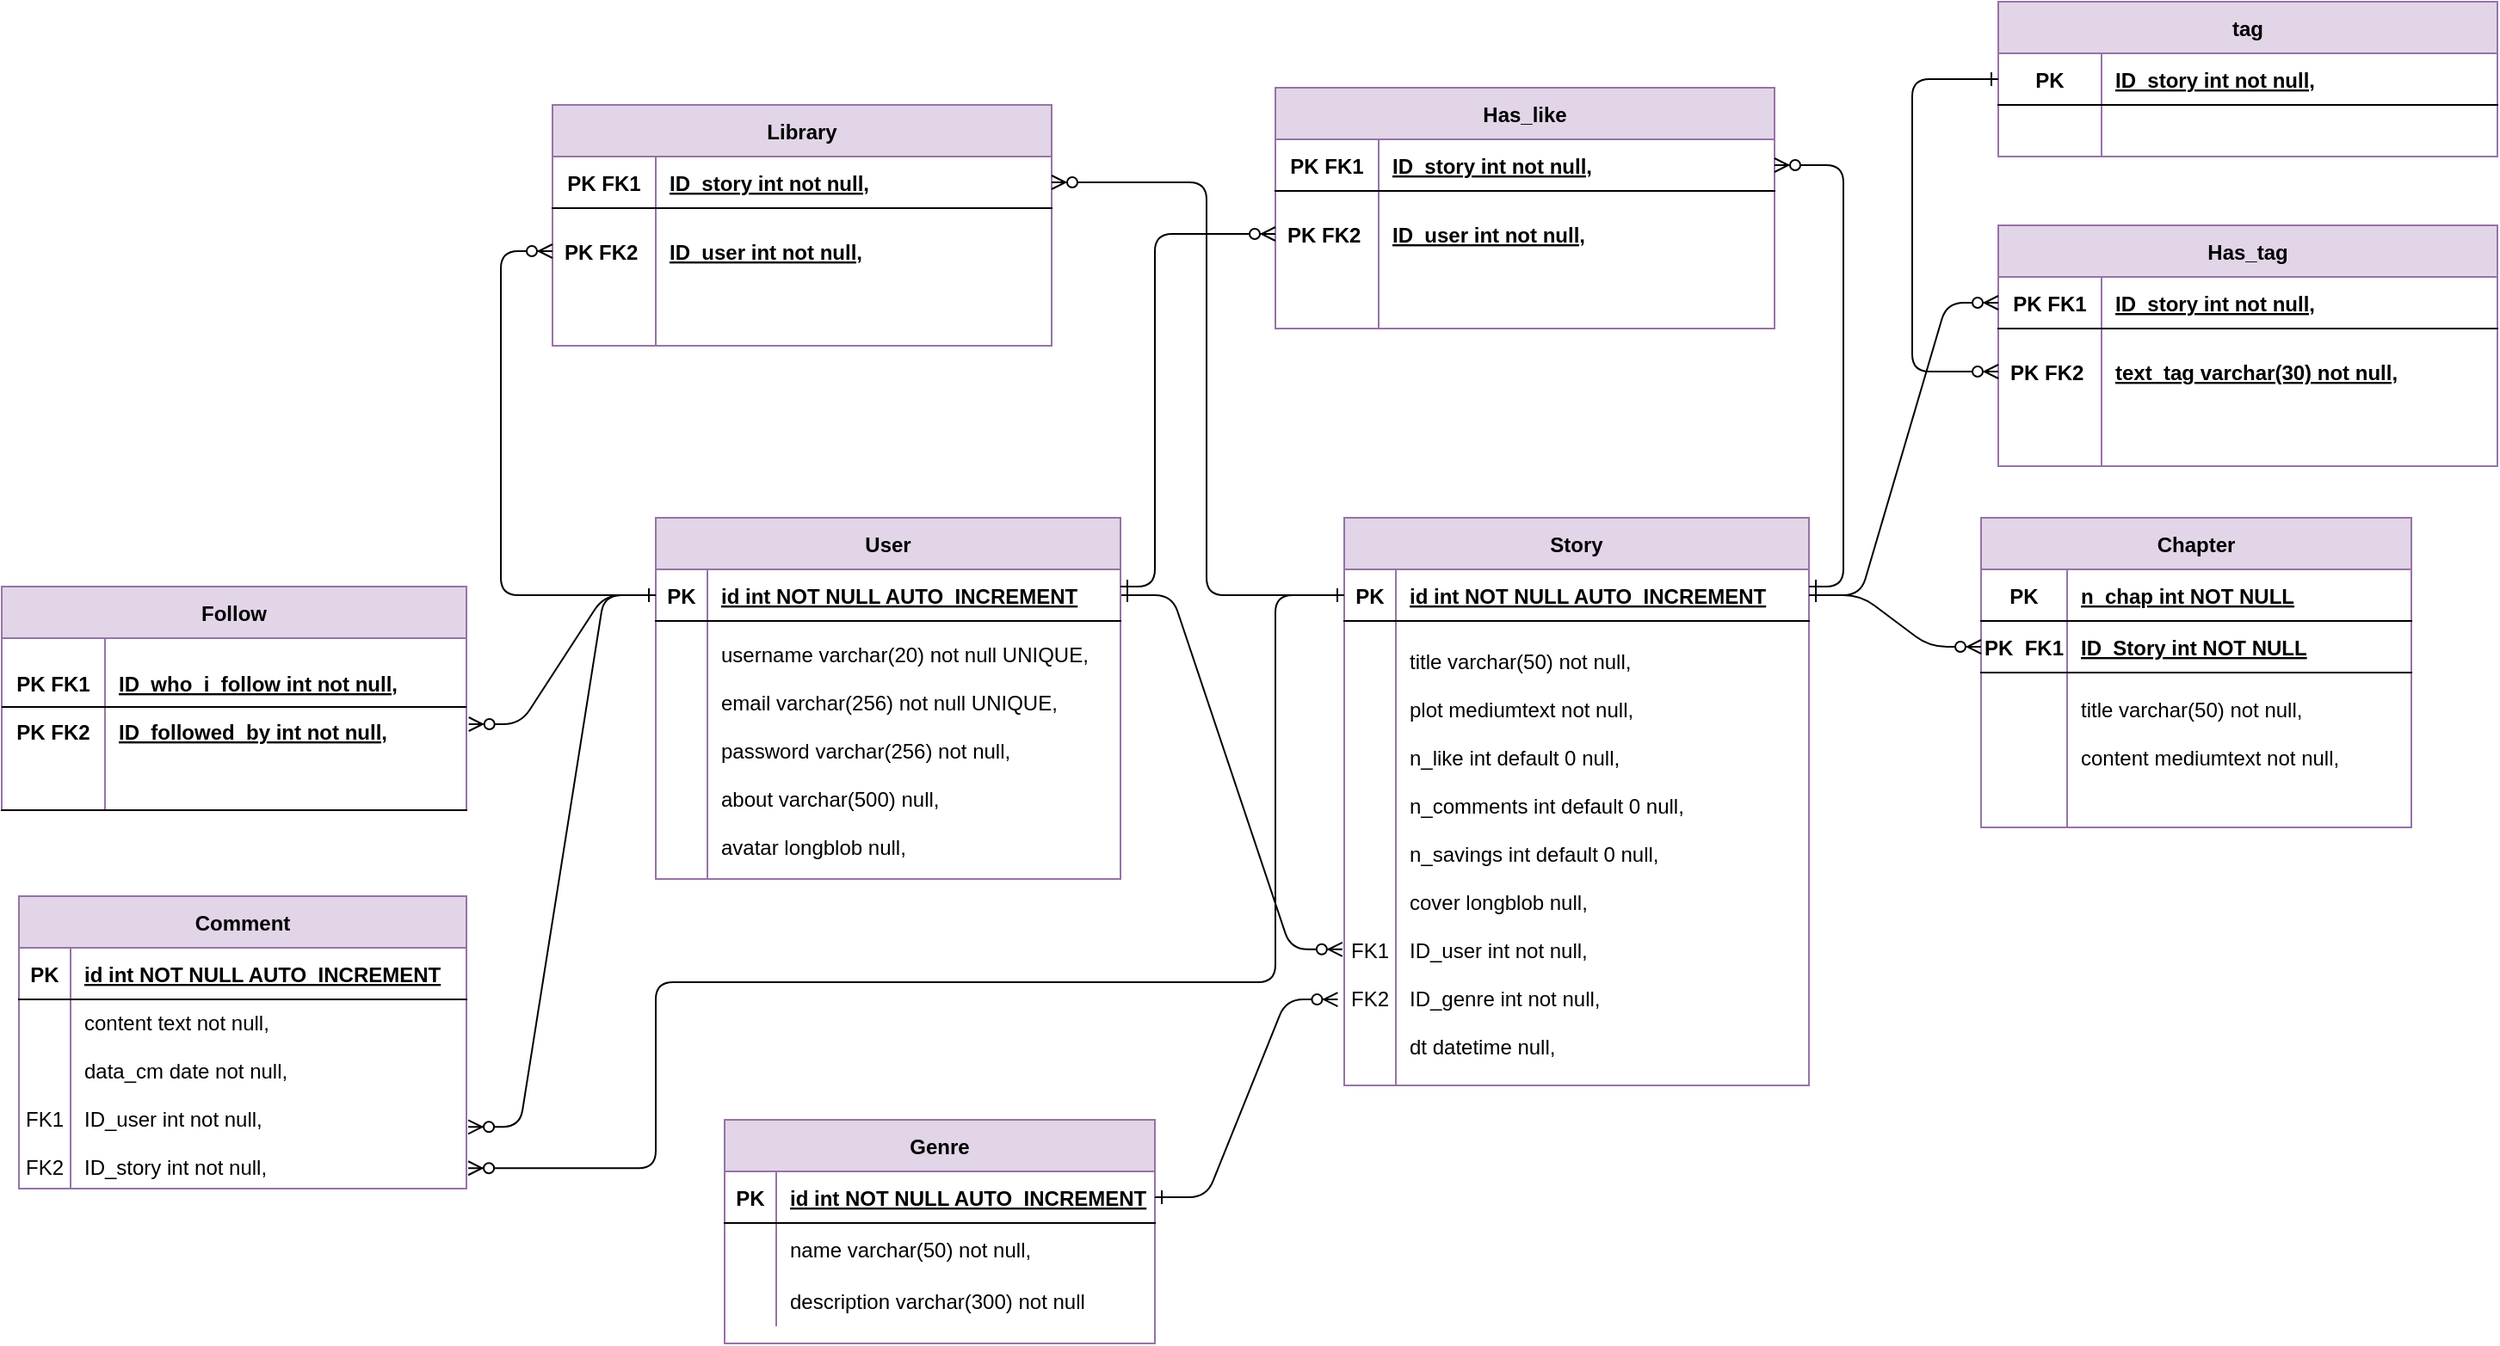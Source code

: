 <mxfile version="20.8.10" type="device"><diagram id="R2lEEEUBdFMjLlhIrx00" name="Page-1"><mxGraphModel dx="2734" dy="2202" grid="1" gridSize="10" guides="1" tooltips="1" connect="1" arrows="1" fold="1" page="1" pageScale="1" pageWidth="850" pageHeight="1100" math="0" shadow="0" extFonts="Permanent Marker^https://fonts.googleapis.com/css?family=Permanent+Marker"><root><mxCell id="0"/><mxCell id="1" parent="0"/><mxCell id="C-vyLk0tnHw3VtMMgP7b-1" value="" style="edgeStyle=entityRelationEdgeStyle;endArrow=ERzeroToMany;startArrow=ERone;endFill=1;startFill=0;entryX=-0.004;entryY=0.707;entryDx=0;entryDy=0;entryPerimeter=0;" parent="1" source="C-vyLk0tnHw3VtMMgP7b-24" target="C-vyLk0tnHw3VtMMgP7b-9" edge="1"><mxGeometry width="100" height="100" relative="1" as="geometry"><mxPoint x="340" y="720" as="sourcePoint"/><mxPoint x="480" y="225" as="targetPoint"/></mxGeometry></mxCell><mxCell id="C-vyLk0tnHw3VtMMgP7b-2" value="Story" style="shape=table;startSize=30;container=1;collapsible=1;childLayout=tableLayout;fixedRows=1;rowLines=0;fontStyle=1;align=center;resizeLast=1;fillColor=#e1d5e7;strokeColor=#9673a6;" parent="1" vertex="1"><mxGeometry x="520" y="150" width="270" height="330" as="geometry"/></mxCell><mxCell id="C-vyLk0tnHw3VtMMgP7b-3" value="" style="shape=partialRectangle;collapsible=0;dropTarget=0;pointerEvents=0;fillColor=none;points=[[0,0.5],[1,0.5]];portConstraint=eastwest;top=0;left=0;right=0;bottom=1;" parent="C-vyLk0tnHw3VtMMgP7b-2" vertex="1"><mxGeometry y="30" width="270" height="30" as="geometry"/></mxCell><mxCell id="C-vyLk0tnHw3VtMMgP7b-4" value="PK" style="shape=partialRectangle;overflow=hidden;connectable=0;fillColor=none;top=0;left=0;bottom=0;right=0;fontStyle=1;" parent="C-vyLk0tnHw3VtMMgP7b-3" vertex="1"><mxGeometry width="30" height="30" as="geometry"><mxRectangle width="30" height="30" as="alternateBounds"/></mxGeometry></mxCell><mxCell id="C-vyLk0tnHw3VtMMgP7b-5" value="id int NOT NULL AUTO_INCREMENT" style="shape=partialRectangle;overflow=hidden;connectable=0;fillColor=none;top=0;left=0;bottom=0;right=0;align=left;spacingLeft=6;fontStyle=5;" parent="C-vyLk0tnHw3VtMMgP7b-3" vertex="1"><mxGeometry x="30" width="240" height="30" as="geometry"><mxRectangle width="240" height="30" as="alternateBounds"/></mxGeometry></mxCell><mxCell id="C-vyLk0tnHw3VtMMgP7b-9" value="" style="shape=partialRectangle;collapsible=0;dropTarget=0;pointerEvents=0;fillColor=none;points=[[0,0.5],[1,0.5]];portConstraint=eastwest;top=0;left=0;right=0;bottom=0;" parent="C-vyLk0tnHw3VtMMgP7b-2" vertex="1"><mxGeometry y="60" width="270" height="270" as="geometry"/></mxCell><mxCell id="C-vyLk0tnHw3VtMMgP7b-10" value="&#10;&#10;&#10;&#10;&#10;&#10;&#10;&#10;&#10;&#10;FK1&#10;&#10;FK2" style="shape=partialRectangle;overflow=hidden;connectable=0;fillColor=none;top=0;left=0;bottom=0;right=0;" parent="C-vyLk0tnHw3VtMMgP7b-9" vertex="1"><mxGeometry width="30" height="270" as="geometry"><mxRectangle width="30" height="270" as="alternateBounds"/></mxGeometry></mxCell><mxCell id="C-vyLk0tnHw3VtMMgP7b-11" value="title      varchar(50)   not null,&#10;&#10;plot       mediumtext    not null,&#10;&#10;n_like     int default 0 null,&#10;&#10;n_comments int default 0 null,&#10;&#10;n_savings  int default 0 null,&#10;&#10;cover      longblob      null,&#10;&#10;ID_user    int           not null,&#10;&#10;ID_genre   int           not null,&#10;&#10;dt         datetime      null," style="shape=partialRectangle;overflow=hidden;connectable=0;fillColor=none;top=0;left=0;bottom=0;right=0;align=left;spacingLeft=6;" parent="C-vyLk0tnHw3VtMMgP7b-9" vertex="1"><mxGeometry x="30" width="240" height="270" as="geometry"><mxRectangle width="240" height="270" as="alternateBounds"/></mxGeometry></mxCell><mxCell id="C-vyLk0tnHw3VtMMgP7b-13" value="Comment" style="shape=table;startSize=30;container=1;collapsible=1;childLayout=tableLayout;fixedRows=1;rowLines=0;fontStyle=1;align=center;resizeLast=1;fillColor=#e1d5e7;strokeColor=#9673a6;" parent="1" vertex="1"><mxGeometry x="-250" y="370" width="260" height="170" as="geometry"/></mxCell><mxCell id="C-vyLk0tnHw3VtMMgP7b-14" value="" style="shape=partialRectangle;collapsible=0;dropTarget=0;pointerEvents=0;fillColor=none;points=[[0,0.5],[1,0.5]];portConstraint=eastwest;top=0;left=0;right=0;bottom=1;" parent="C-vyLk0tnHw3VtMMgP7b-13" vertex="1"><mxGeometry y="30" width="260" height="30" as="geometry"/></mxCell><mxCell id="C-vyLk0tnHw3VtMMgP7b-15" value="PK" style="shape=partialRectangle;overflow=hidden;connectable=0;fillColor=none;top=0;left=0;bottom=0;right=0;fontStyle=1;" parent="C-vyLk0tnHw3VtMMgP7b-14" vertex="1"><mxGeometry width="30" height="30" as="geometry"><mxRectangle width="30" height="30" as="alternateBounds"/></mxGeometry></mxCell><mxCell id="C-vyLk0tnHw3VtMMgP7b-16" value="id int NOT NULL AUTO_INCREMENT" style="shape=partialRectangle;overflow=hidden;connectable=0;fillColor=none;top=0;left=0;bottom=0;right=0;align=left;spacingLeft=6;fontStyle=5;" parent="C-vyLk0tnHw3VtMMgP7b-14" vertex="1"><mxGeometry x="30" width="230" height="30" as="geometry"><mxRectangle width="230" height="30" as="alternateBounds"/></mxGeometry></mxCell><mxCell id="C-vyLk0tnHw3VtMMgP7b-17" value="" style="shape=partialRectangle;collapsible=0;dropTarget=0;pointerEvents=0;fillColor=none;points=[[0,0.5],[1,0.5]];portConstraint=eastwest;top=0;left=0;right=0;bottom=0;" parent="C-vyLk0tnHw3VtMMgP7b-13" vertex="1"><mxGeometry y="60" width="260" height="110" as="geometry"/></mxCell><mxCell id="C-vyLk0tnHw3VtMMgP7b-18" value="&#10;&#10;&#10;&#10;FK1&#10;&#10;FK2" style="shape=partialRectangle;overflow=hidden;connectable=0;fillColor=none;top=0;left=0;bottom=0;right=0;" parent="C-vyLk0tnHw3VtMMgP7b-17" vertex="1"><mxGeometry width="30" height="110" as="geometry"><mxRectangle width="30" height="110" as="alternateBounds"/></mxGeometry></mxCell><mxCell id="C-vyLk0tnHw3VtMMgP7b-19" value="content  text not null,&#10;&#10;data_cm  date not null,&#10;&#10;ID_user  int  not null,&#10;&#10;ID_story int  not null," style="shape=partialRectangle;overflow=hidden;connectable=0;fillColor=none;top=0;left=0;bottom=0;right=0;align=left;spacingLeft=6;" parent="C-vyLk0tnHw3VtMMgP7b-17" vertex="1"><mxGeometry x="30" width="230" height="110" as="geometry"><mxRectangle width="230" height="110" as="alternateBounds"/></mxGeometry></mxCell><mxCell id="C-vyLk0tnHw3VtMMgP7b-23" value="User" style="shape=table;startSize=30;container=1;collapsible=1;childLayout=tableLayout;fixedRows=1;rowLines=0;fontStyle=1;align=center;resizeLast=1;fillColor=#e1d5e7;strokeColor=#9673a6;" parent="1" vertex="1"><mxGeometry x="120" y="150" width="270" height="210" as="geometry"/></mxCell><mxCell id="C-vyLk0tnHw3VtMMgP7b-24" value="" style="shape=partialRectangle;collapsible=0;dropTarget=0;pointerEvents=0;fillColor=none;points=[[0,0.5],[1,0.5]];portConstraint=eastwest;top=0;left=0;right=0;bottom=1;" parent="C-vyLk0tnHw3VtMMgP7b-23" vertex="1"><mxGeometry y="30" width="270" height="30" as="geometry"/></mxCell><mxCell id="C-vyLk0tnHw3VtMMgP7b-25" value="PK" style="shape=partialRectangle;overflow=hidden;connectable=0;fillColor=none;top=0;left=0;bottom=0;right=0;fontStyle=1;" parent="C-vyLk0tnHw3VtMMgP7b-24" vertex="1"><mxGeometry width="30" height="30" as="geometry"><mxRectangle width="30" height="30" as="alternateBounds"/></mxGeometry></mxCell><mxCell id="C-vyLk0tnHw3VtMMgP7b-26" value="id int NOT NULL AUTO_INCREMENT" style="shape=partialRectangle;overflow=hidden;connectable=0;fillColor=none;top=0;left=0;bottom=0;right=0;align=left;spacingLeft=6;fontStyle=5;" parent="C-vyLk0tnHw3VtMMgP7b-24" vertex="1"><mxGeometry x="30" width="240" height="30" as="geometry"><mxRectangle width="240" height="30" as="alternateBounds"/></mxGeometry></mxCell><mxCell id="C-vyLk0tnHw3VtMMgP7b-27" value="" style="shape=partialRectangle;collapsible=0;dropTarget=0;pointerEvents=0;fillColor=none;points=[[0,0.5],[1,0.5]];portConstraint=eastwest;top=0;left=0;right=0;bottom=0;" parent="C-vyLk0tnHw3VtMMgP7b-23" vertex="1"><mxGeometry y="60" width="270" height="150" as="geometry"/></mxCell><mxCell id="C-vyLk0tnHw3VtMMgP7b-28" value="" style="shape=partialRectangle;overflow=hidden;connectable=0;fillColor=none;top=0;left=0;bottom=0;right=0;" parent="C-vyLk0tnHw3VtMMgP7b-27" vertex="1"><mxGeometry width="30" height="150" as="geometry"><mxRectangle width="30" height="150" as="alternateBounds"/></mxGeometry></mxCell><mxCell id="C-vyLk0tnHw3VtMMgP7b-29" value="username varchar(20)  not null UNIQUE,&#10;&#10;email    varchar(256) not null UNIQUE,&#10;&#10;password varchar(256) not null,&#10;&#10;about    varchar(500) null,&#10;&#10;avatar   longblob     null," style="shape=partialRectangle;overflow=hidden;connectable=0;fillColor=none;top=0;left=0;bottom=0;right=0;align=left;spacingLeft=6;" parent="C-vyLk0tnHw3VtMMgP7b-27" vertex="1"><mxGeometry x="30" width="240" height="150" as="geometry"><mxRectangle width="240" height="150" as="alternateBounds"/></mxGeometry></mxCell><mxCell id="4PR2JbkLCqVuDebLMWzn-1" value="Genre" style="shape=table;startSize=30;container=1;collapsible=1;childLayout=tableLayout;fixedRows=1;rowLines=0;fontStyle=1;align=center;resizeLast=1;fillColor=#e1d5e7;strokeColor=#9673a6;" parent="1" vertex="1"><mxGeometry x="160" y="500" width="250" height="130" as="geometry"/></mxCell><mxCell id="4PR2JbkLCqVuDebLMWzn-2" value="" style="shape=partialRectangle;collapsible=0;dropTarget=0;pointerEvents=0;fillColor=none;points=[[0,0.5],[1,0.5]];portConstraint=eastwest;top=0;left=0;right=0;bottom=1;" parent="4PR2JbkLCqVuDebLMWzn-1" vertex="1"><mxGeometry y="30" width="250" height="30" as="geometry"/></mxCell><mxCell id="4PR2JbkLCqVuDebLMWzn-3" value="PK" style="shape=partialRectangle;overflow=hidden;connectable=0;fillColor=none;top=0;left=0;bottom=0;right=0;fontStyle=1;" parent="4PR2JbkLCqVuDebLMWzn-2" vertex="1"><mxGeometry width="30" height="30" as="geometry"><mxRectangle width="30" height="30" as="alternateBounds"/></mxGeometry></mxCell><mxCell id="4PR2JbkLCqVuDebLMWzn-4" value="id int NOT NULL AUTO_INCREMENT" style="shape=partialRectangle;overflow=hidden;connectable=0;fillColor=none;top=0;left=0;bottom=0;right=0;align=left;spacingLeft=6;fontStyle=5;" parent="4PR2JbkLCqVuDebLMWzn-2" vertex="1"><mxGeometry x="30" width="220" height="30" as="geometry"><mxRectangle width="220" height="30" as="alternateBounds"/></mxGeometry></mxCell><mxCell id="4PR2JbkLCqVuDebLMWzn-5" value="" style="shape=partialRectangle;collapsible=0;dropTarget=0;pointerEvents=0;fillColor=none;points=[[0,0.5],[1,0.5]];portConstraint=eastwest;top=0;left=0;right=0;bottom=0;" parent="4PR2JbkLCqVuDebLMWzn-1" vertex="1"><mxGeometry y="60" width="250" height="30" as="geometry"/></mxCell><mxCell id="4PR2JbkLCqVuDebLMWzn-6" value="" style="shape=partialRectangle;overflow=hidden;connectable=0;fillColor=none;top=0;left=0;bottom=0;right=0;" parent="4PR2JbkLCqVuDebLMWzn-5" vertex="1"><mxGeometry width="30" height="30" as="geometry"><mxRectangle width="30" height="30" as="alternateBounds"/></mxGeometry></mxCell><mxCell id="4PR2JbkLCqVuDebLMWzn-7" value="name        varchar(50)  not null," style="shape=partialRectangle;overflow=hidden;connectable=0;fillColor=none;top=0;left=0;bottom=0;right=0;align=left;spacingLeft=6;" parent="4PR2JbkLCqVuDebLMWzn-5" vertex="1"><mxGeometry x="30" width="220" height="30" as="geometry"><mxRectangle width="220" height="30" as="alternateBounds"/></mxGeometry></mxCell><mxCell id="4PR2JbkLCqVuDebLMWzn-8" value="" style="shape=partialRectangle;collapsible=0;dropTarget=0;pointerEvents=0;fillColor=none;points=[[0,0.5],[1,0.5]];portConstraint=eastwest;top=0;left=0;right=0;bottom=0;" parent="4PR2JbkLCqVuDebLMWzn-1" vertex="1"><mxGeometry y="90" width="250" height="30" as="geometry"/></mxCell><mxCell id="4PR2JbkLCqVuDebLMWzn-9" value="" style="shape=partialRectangle;overflow=hidden;connectable=0;fillColor=none;top=0;left=0;bottom=0;right=0;" parent="4PR2JbkLCqVuDebLMWzn-8" vertex="1"><mxGeometry width="30" height="30" as="geometry"><mxRectangle width="30" height="30" as="alternateBounds"/></mxGeometry></mxCell><mxCell id="4PR2JbkLCqVuDebLMWzn-10" value="description varchar(300) not null" style="shape=partialRectangle;overflow=hidden;connectable=0;fillColor=none;top=0;left=0;bottom=0;right=0;align=left;spacingLeft=6;" parent="4PR2JbkLCqVuDebLMWzn-8" vertex="1"><mxGeometry x="30" width="220" height="30" as="geometry"><mxRectangle width="220" height="30" as="alternateBounds"/></mxGeometry></mxCell><mxCell id="4PR2JbkLCqVuDebLMWzn-11" value="Chapter" style="shape=table;startSize=30;container=1;collapsible=1;childLayout=tableLayout;fixedRows=1;rowLines=0;fontStyle=1;align=center;resizeLast=1;fillColor=#e1d5e7;strokeColor=#9673a6;" parent="1" vertex="1"><mxGeometry x="890" y="150" width="250" height="180" as="geometry"/></mxCell><mxCell id="4PR2JbkLCqVuDebLMWzn-73" value="" style="shape=partialRectangle;collapsible=0;dropTarget=0;pointerEvents=0;fillColor=none;points=[[0,0.5],[1,0.5]];portConstraint=eastwest;top=0;left=0;right=0;bottom=1;" parent="4PR2JbkLCqVuDebLMWzn-11" vertex="1"><mxGeometry y="30" width="250" height="30" as="geometry"/></mxCell><mxCell id="4PR2JbkLCqVuDebLMWzn-74" value="PK" style="shape=partialRectangle;overflow=hidden;connectable=0;fillColor=none;top=0;left=0;bottom=0;right=0;fontStyle=1;" parent="4PR2JbkLCqVuDebLMWzn-73" vertex="1"><mxGeometry width="50" height="30" as="geometry"><mxRectangle width="50" height="30" as="alternateBounds"/></mxGeometry></mxCell><mxCell id="4PR2JbkLCqVuDebLMWzn-75" value="n_chap int NOT NULL " style="shape=partialRectangle;overflow=hidden;connectable=0;fillColor=none;top=0;left=0;bottom=0;right=0;align=left;spacingLeft=6;fontStyle=5;" parent="4PR2JbkLCqVuDebLMWzn-73" vertex="1"><mxGeometry x="50" width="200" height="30" as="geometry"><mxRectangle width="200" height="30" as="alternateBounds"/></mxGeometry></mxCell><mxCell id="4PR2JbkLCqVuDebLMWzn-12" value="" style="shape=partialRectangle;collapsible=0;dropTarget=0;pointerEvents=0;fillColor=none;points=[[0,0.5],[1,0.5]];portConstraint=eastwest;top=0;left=0;right=0;bottom=1;" parent="4PR2JbkLCqVuDebLMWzn-11" vertex="1"><mxGeometry y="60" width="250" height="30" as="geometry"/></mxCell><mxCell id="4PR2JbkLCqVuDebLMWzn-13" value="PK  FK1" style="shape=partialRectangle;overflow=hidden;connectable=0;fillColor=none;top=0;left=0;bottom=0;right=0;fontStyle=1;" parent="4PR2JbkLCqVuDebLMWzn-12" vertex="1"><mxGeometry width="50" height="30" as="geometry"><mxRectangle width="50" height="30" as="alternateBounds"/></mxGeometry></mxCell><mxCell id="4PR2JbkLCqVuDebLMWzn-14" value="ID_Story int NOT NULL " style="shape=partialRectangle;overflow=hidden;connectable=0;fillColor=none;top=0;left=0;bottom=0;right=0;align=left;spacingLeft=6;fontStyle=5;" parent="4PR2JbkLCqVuDebLMWzn-12" vertex="1"><mxGeometry x="50" width="200" height="30" as="geometry"><mxRectangle width="200" height="30" as="alternateBounds"/></mxGeometry></mxCell><mxCell id="4PR2JbkLCqVuDebLMWzn-15" value="" style="shape=partialRectangle;collapsible=0;dropTarget=0;pointerEvents=0;fillColor=none;points=[[0,0.5],[1,0.5]];portConstraint=eastwest;top=0;left=0;right=0;bottom=0;" parent="4PR2JbkLCqVuDebLMWzn-11" vertex="1"><mxGeometry y="90" width="250" height="70" as="geometry"/></mxCell><mxCell id="4PR2JbkLCqVuDebLMWzn-16" value="" style="shape=partialRectangle;overflow=hidden;connectable=0;fillColor=none;top=0;left=0;bottom=0;right=0;" parent="4PR2JbkLCqVuDebLMWzn-15" vertex="1"><mxGeometry width="50" height="70" as="geometry"><mxRectangle width="50" height="70" as="alternateBounds"/></mxGeometry></mxCell><mxCell id="4PR2JbkLCqVuDebLMWzn-17" value="title    varchar(50) not null,&#10;&#10;content  mediumtext  not null," style="shape=partialRectangle;overflow=hidden;connectable=0;fillColor=none;top=0;left=0;bottom=0;right=0;align=left;spacingLeft=6;" parent="4PR2JbkLCqVuDebLMWzn-15" vertex="1"><mxGeometry x="50" width="200" height="70" as="geometry"><mxRectangle width="200" height="70" as="alternateBounds"/></mxGeometry></mxCell><mxCell id="4PR2JbkLCqVuDebLMWzn-18" value="" style="shape=partialRectangle;collapsible=0;dropTarget=0;pointerEvents=0;fillColor=none;points=[[0,0.5],[1,0.5]];portConstraint=eastwest;top=0;left=0;right=0;bottom=0;" parent="4PR2JbkLCqVuDebLMWzn-11" vertex="1"><mxGeometry y="160" width="250" height="20" as="geometry"/></mxCell><mxCell id="4PR2JbkLCqVuDebLMWzn-19" value="" style="shape=partialRectangle;overflow=hidden;connectable=0;fillColor=none;top=0;left=0;bottom=0;right=0;" parent="4PR2JbkLCqVuDebLMWzn-18" vertex="1"><mxGeometry width="50" height="20" as="geometry"><mxRectangle width="50" height="20" as="alternateBounds"/></mxGeometry></mxCell><mxCell id="4PR2JbkLCqVuDebLMWzn-20" value="" style="shape=partialRectangle;overflow=hidden;connectable=0;fillColor=none;top=0;left=0;bottom=0;right=0;align=left;spacingLeft=6;" parent="4PR2JbkLCqVuDebLMWzn-18" vertex="1"><mxGeometry x="50" width="200" height="20" as="geometry"><mxRectangle width="200" height="20" as="alternateBounds"/></mxGeometry></mxCell><mxCell id="4PR2JbkLCqVuDebLMWzn-41" value="Has_tag" style="shape=table;startSize=30;container=1;collapsible=1;childLayout=tableLayout;fixedRows=1;rowLines=0;fontStyle=1;align=center;resizeLast=1;fillColor=#e1d5e7;strokeColor=#9673a6;" parent="1" vertex="1"><mxGeometry x="900" y="-20" width="290" height="140" as="geometry"/></mxCell><mxCell id="4PR2JbkLCqVuDebLMWzn-42" value="" style="shape=partialRectangle;collapsible=0;dropTarget=0;pointerEvents=0;fillColor=none;points=[[0,0.5],[1,0.5]];portConstraint=eastwest;top=0;left=0;right=0;bottom=1;" parent="4PR2JbkLCqVuDebLMWzn-41" vertex="1"><mxGeometry y="30" width="290" height="30" as="geometry"/></mxCell><mxCell id="4PR2JbkLCqVuDebLMWzn-43" value="PK FK1" style="shape=partialRectangle;overflow=hidden;connectable=0;fillColor=none;top=0;left=0;bottom=0;right=0;fontStyle=1;" parent="4PR2JbkLCqVuDebLMWzn-42" vertex="1"><mxGeometry width="60" height="30" as="geometry"><mxRectangle width="60" height="30" as="alternateBounds"/></mxGeometry></mxCell><mxCell id="4PR2JbkLCqVuDebLMWzn-44" value="ID_story int         not null," style="shape=partialRectangle;overflow=hidden;connectable=0;fillColor=none;top=0;left=0;bottom=0;right=0;align=left;spacingLeft=6;fontStyle=5;" parent="4PR2JbkLCqVuDebLMWzn-42" vertex="1"><mxGeometry x="60" width="230" height="30" as="geometry"><mxRectangle width="230" height="30" as="alternateBounds"/></mxGeometry></mxCell><mxCell id="4PR2JbkLCqVuDebLMWzn-45" value="" style="shape=partialRectangle;collapsible=0;dropTarget=0;pointerEvents=0;fillColor=none;points=[[0,0.5],[1,0.5]];portConstraint=eastwest;top=0;left=0;right=0;bottom=0;" parent="4PR2JbkLCqVuDebLMWzn-41" vertex="1"><mxGeometry y="60" width="290" height="50" as="geometry"/></mxCell><mxCell id="4PR2JbkLCqVuDebLMWzn-46" value="PK FK2 " style="shape=partialRectangle;overflow=hidden;connectable=0;fillColor=none;top=0;left=0;bottom=0;right=0;fontStyle=1" parent="4PR2JbkLCqVuDebLMWzn-45" vertex="1"><mxGeometry width="60" height="50" as="geometry"><mxRectangle width="60" height="50" as="alternateBounds"/></mxGeometry></mxCell><mxCell id="4PR2JbkLCqVuDebLMWzn-47" value="text_tag varchar(30) not null," style="shape=partialRectangle;overflow=hidden;connectable=0;fillColor=none;top=0;left=0;bottom=0;right=0;align=left;spacingLeft=6;fontStyle=5" parent="4PR2JbkLCqVuDebLMWzn-45" vertex="1"><mxGeometry x="60" width="230" height="50" as="geometry"><mxRectangle width="230" height="50" as="alternateBounds"/></mxGeometry></mxCell><mxCell id="4PR2JbkLCqVuDebLMWzn-48" value="" style="shape=partialRectangle;collapsible=0;dropTarget=0;pointerEvents=0;fillColor=none;points=[[0,0.5],[1,0.5]];portConstraint=eastwest;top=0;left=0;right=0;bottom=0;" parent="4PR2JbkLCqVuDebLMWzn-41" vertex="1"><mxGeometry y="110" width="290" height="30" as="geometry"/></mxCell><mxCell id="4PR2JbkLCqVuDebLMWzn-49" value="" style="shape=partialRectangle;overflow=hidden;connectable=0;fillColor=none;top=0;left=0;bottom=0;right=0;" parent="4PR2JbkLCqVuDebLMWzn-48" vertex="1"><mxGeometry width="60" height="30" as="geometry"><mxRectangle width="60" height="30" as="alternateBounds"/></mxGeometry></mxCell><mxCell id="4PR2JbkLCqVuDebLMWzn-50" value="" style="shape=partialRectangle;overflow=hidden;connectable=0;fillColor=none;top=0;left=0;bottom=0;right=0;align=left;spacingLeft=6;" parent="4PR2JbkLCqVuDebLMWzn-48" vertex="1"><mxGeometry x="60" width="230" height="30" as="geometry"><mxRectangle width="230" height="30" as="alternateBounds"/></mxGeometry></mxCell><mxCell id="4PR2JbkLCqVuDebLMWzn-61" value="Follow" style="shape=table;startSize=30;container=1;collapsible=1;childLayout=tableLayout;fixedRows=1;rowLines=0;fontStyle=1;align=center;resizeLast=1;fillColor=#e1d5e7;strokeColor=#9673a6;" parent="1" vertex="1"><mxGeometry x="-260" y="190" width="270" height="130" as="geometry"/></mxCell><mxCell id="4PR2JbkLCqVuDebLMWzn-65" value="" style="shape=partialRectangle;collapsible=0;dropTarget=0;pointerEvents=0;fillColor=none;points=[[0,0.5],[1,0.5]];portConstraint=eastwest;top=0;left=0;right=0;bottom=0;" parent="4PR2JbkLCqVuDebLMWzn-61" vertex="1"><mxGeometry y="30" width="270" height="80" as="geometry"/></mxCell><mxCell id="4PR2JbkLCqVuDebLMWzn-66" value="PK FK1&#10;&#10;PK FK2" style="shape=partialRectangle;overflow=hidden;connectable=0;fillColor=none;top=0;left=0;bottom=0;right=0;fontStyle=1" parent="4PR2JbkLCqVuDebLMWzn-65" vertex="1"><mxGeometry width="60" height="80" as="geometry"><mxRectangle width="60" height="80" as="alternateBounds"/></mxGeometry></mxCell><mxCell id="4PR2JbkLCqVuDebLMWzn-67" value="ID_who_i_follow int not null,&#10;&#10;ID_followed_by  int not null," style="shape=partialRectangle;overflow=hidden;connectable=0;fillColor=none;top=0;left=0;bottom=0;right=0;align=left;spacingLeft=6;fontStyle=5" parent="4PR2JbkLCqVuDebLMWzn-65" vertex="1"><mxGeometry x="60" width="210" height="80" as="geometry"><mxRectangle width="210" height="80" as="alternateBounds"/></mxGeometry></mxCell><mxCell id="4PR2JbkLCqVuDebLMWzn-62" value="" style="shape=partialRectangle;collapsible=0;dropTarget=0;pointerEvents=0;fillColor=none;points=[[0,0.5],[1,0.5]];portConstraint=eastwest;top=0;left=0;right=0;bottom=1;" parent="4PR2JbkLCqVuDebLMWzn-61" vertex="1"><mxGeometry y="110" width="270" height="20" as="geometry"/></mxCell><mxCell id="4PR2JbkLCqVuDebLMWzn-63" value="" style="shape=partialRectangle;overflow=hidden;connectable=0;fillColor=none;top=0;left=0;bottom=0;right=0;fontStyle=1;" parent="4PR2JbkLCqVuDebLMWzn-62" vertex="1"><mxGeometry width="60" height="20" as="geometry"><mxRectangle width="60" height="20" as="alternateBounds"/></mxGeometry></mxCell><mxCell id="4PR2JbkLCqVuDebLMWzn-64" value="" style="shape=partialRectangle;overflow=hidden;connectable=0;fillColor=none;top=0;left=0;bottom=0;right=0;align=left;spacingLeft=6;fontStyle=5;" parent="4PR2JbkLCqVuDebLMWzn-62" vertex="1"><mxGeometry x="60" width="210" height="20" as="geometry"><mxRectangle width="210" height="20" as="alternateBounds"/></mxGeometry></mxCell><mxCell id="4PR2JbkLCqVuDebLMWzn-83" value="" style="endArrow=none;html=1;rounded=0;exitX=0;exitY=0.5;exitDx=0;exitDy=0;entryX=1;entryY=0.5;entryDx=0;entryDy=0;" parent="4PR2JbkLCqVuDebLMWzn-61" source="4PR2JbkLCqVuDebLMWzn-65" target="4PR2JbkLCqVuDebLMWzn-65" edge="1"><mxGeometry width="50" height="50" relative="1" as="geometry"><mxPoint x="590" y="180" as="sourcePoint"/><mxPoint x="640" y="130" as="targetPoint"/></mxGeometry></mxCell><mxCell id="4PR2JbkLCqVuDebLMWzn-72" value="" style="endArrow=ERzeroToMany;startArrow=ERone;endFill=1;startFill=0;entryX=1.005;entryY=0.625;entryDx=0;entryDy=0;exitX=0;exitY=0.5;exitDx=0;exitDy=0;entryPerimeter=0;edgeStyle=entityRelationEdgeStyle;" parent="1" source="C-vyLk0tnHw3VtMMgP7b-24" target="4PR2JbkLCqVuDebLMWzn-65" edge="1"><mxGeometry width="100" height="100" relative="1" as="geometry"><mxPoint x="380" y="205" as="sourcePoint"/><mxPoint x="460" y="205" as="targetPoint"/></mxGeometry></mxCell><mxCell id="4PR2JbkLCqVuDebLMWzn-78" value="" style="endArrow=ERzeroToMany;startArrow=ERone;endFill=1;startFill=0;entryX=1.004;entryY=0.674;entryDx=0;entryDy=0;exitX=0;exitY=0.5;exitDx=0;exitDy=0;edgeStyle=entityRelationEdgeStyle;entryPerimeter=0;" parent="1" source="C-vyLk0tnHw3VtMMgP7b-24" target="C-vyLk0tnHw3VtMMgP7b-17" edge="1"><mxGeometry width="100" height="100" relative="1" as="geometry"><mxPoint x="130" y="205" as="sourcePoint"/><mxPoint x="21.25" y="280" as="targetPoint"/></mxGeometry></mxCell><mxCell id="4PR2JbkLCqVuDebLMWzn-79" value="" style="edgeStyle=entityRelationEdgeStyle;endArrow=ERzeroToMany;startArrow=ERone;endFill=1;startFill=0;entryX=-0.014;entryY=0.815;entryDx=0;entryDy=0;entryPerimeter=0;exitX=1;exitY=0.5;exitDx=0;exitDy=0;" parent="1" source="4PR2JbkLCqVuDebLMWzn-2" target="C-vyLk0tnHw3VtMMgP7b-9" edge="1"><mxGeometry width="100" height="100" relative="1" as="geometry"><mxPoint x="480" y="500" as="sourcePoint"/><mxPoint x="568.92" y="705.89" as="targetPoint"/></mxGeometry></mxCell><mxCell id="4PR2JbkLCqVuDebLMWzn-80" value="" style="endArrow=ERzeroToMany;startArrow=ERone;endFill=1;startFill=0;entryX=1.004;entryY=0.892;entryDx=0;entryDy=0;exitX=0;exitY=0.5;exitDx=0;exitDy=0;edgeStyle=orthogonalEdgeStyle;entryPerimeter=0;" parent="1" source="C-vyLk0tnHw3VtMMgP7b-3" target="C-vyLk0tnHw3VtMMgP7b-17" edge="1"><mxGeometry width="100" height="100" relative="1" as="geometry"><mxPoint x="138.96" y="370" as="sourcePoint"/><mxPoint x="30.0" y="679.14" as="targetPoint"/><Array as="points"><mxPoint x="480" y="420"/><mxPoint x="120" y="420"/><mxPoint x="120" y="528"/></Array></mxGeometry></mxCell><mxCell id="4PR2JbkLCqVuDebLMWzn-84" value="" style="edgeStyle=entityRelationEdgeStyle;endArrow=ERzeroToMany;startArrow=ERone;endFill=1;startFill=0;entryX=0;entryY=0.5;entryDx=0;entryDy=0;exitX=1;exitY=0.5;exitDx=0;exitDy=0;" parent="1" source="C-vyLk0tnHw3VtMMgP7b-3" target="4PR2JbkLCqVuDebLMWzn-12" edge="1"><mxGeometry width="100" height="100" relative="1" as="geometry"><mxPoint x="420" y="555" as="sourcePoint"/><mxPoint x="526.22" y="440.05" as="targetPoint"/></mxGeometry></mxCell><mxCell id="4PR2JbkLCqVuDebLMWzn-85" value="" style="edgeStyle=entityRelationEdgeStyle;endArrow=ERzeroToMany;startArrow=ERone;endFill=1;startFill=0;entryX=0;entryY=0.5;entryDx=0;entryDy=0;exitX=1;exitY=0.5;exitDx=0;exitDy=0;" parent="1" source="C-vyLk0tnHw3VtMMgP7b-3" target="4PR2JbkLCqVuDebLMWzn-42" edge="1"><mxGeometry width="100" height="100" relative="1" as="geometry"><mxPoint x="800" y="205" as="sourcePoint"/><mxPoint x="900" y="235" as="targetPoint"/></mxGeometry></mxCell><mxCell id="4PR2JbkLCqVuDebLMWzn-86" value="Has_like" style="shape=table;startSize=30;container=1;collapsible=1;childLayout=tableLayout;fixedRows=1;rowLines=0;fontStyle=1;align=center;resizeLast=1;fillColor=#e1d5e7;strokeColor=#9673a6;" parent="1" vertex="1"><mxGeometry x="480" y="-100" width="290" height="140" as="geometry"/></mxCell><mxCell id="4PR2JbkLCqVuDebLMWzn-87" value="" style="shape=partialRectangle;collapsible=0;dropTarget=0;pointerEvents=0;fillColor=none;points=[[0,0.5],[1,0.5]];portConstraint=eastwest;top=0;left=0;right=0;bottom=1;" parent="4PR2JbkLCqVuDebLMWzn-86" vertex="1"><mxGeometry y="30" width="290" height="30" as="geometry"/></mxCell><mxCell id="4PR2JbkLCqVuDebLMWzn-88" value="PK FK1" style="shape=partialRectangle;overflow=hidden;connectable=0;fillColor=none;top=0;left=0;bottom=0;right=0;fontStyle=1;" parent="4PR2JbkLCqVuDebLMWzn-87" vertex="1"><mxGeometry width="60" height="30" as="geometry"><mxRectangle width="60" height="30" as="alternateBounds"/></mxGeometry></mxCell><mxCell id="4PR2JbkLCqVuDebLMWzn-89" value="ID_story int         not null," style="shape=partialRectangle;overflow=hidden;connectable=0;fillColor=none;top=0;left=0;bottom=0;right=0;align=left;spacingLeft=6;fontStyle=5;" parent="4PR2JbkLCqVuDebLMWzn-87" vertex="1"><mxGeometry x="60" width="230" height="30" as="geometry"><mxRectangle width="230" height="30" as="alternateBounds"/></mxGeometry></mxCell><mxCell id="4PR2JbkLCqVuDebLMWzn-90" value="" style="shape=partialRectangle;collapsible=0;dropTarget=0;pointerEvents=0;fillColor=none;points=[[0,0.5],[1,0.5]];portConstraint=eastwest;top=0;left=0;right=0;bottom=0;" parent="4PR2JbkLCqVuDebLMWzn-86" vertex="1"><mxGeometry y="60" width="290" height="50" as="geometry"/></mxCell><mxCell id="4PR2JbkLCqVuDebLMWzn-91" value="PK FK2 " style="shape=partialRectangle;overflow=hidden;connectable=0;fillColor=none;top=0;left=0;bottom=0;right=0;fontStyle=1" parent="4PR2JbkLCqVuDebLMWzn-90" vertex="1"><mxGeometry width="60" height="50" as="geometry"><mxRectangle width="60" height="50" as="alternateBounds"/></mxGeometry></mxCell><mxCell id="4PR2JbkLCqVuDebLMWzn-92" value="ID_user int not null," style="shape=partialRectangle;overflow=hidden;connectable=0;fillColor=none;top=0;left=0;bottom=0;right=0;align=left;spacingLeft=6;fontStyle=5" parent="4PR2JbkLCqVuDebLMWzn-90" vertex="1"><mxGeometry x="60" width="230" height="50" as="geometry"><mxRectangle width="230" height="50" as="alternateBounds"/></mxGeometry></mxCell><mxCell id="4PR2JbkLCqVuDebLMWzn-93" value="" style="shape=partialRectangle;collapsible=0;dropTarget=0;pointerEvents=0;fillColor=none;points=[[0,0.5],[1,0.5]];portConstraint=eastwest;top=0;left=0;right=0;bottom=0;" parent="4PR2JbkLCqVuDebLMWzn-86" vertex="1"><mxGeometry y="110" width="290" height="30" as="geometry"/></mxCell><mxCell id="4PR2JbkLCqVuDebLMWzn-94" value="" style="shape=partialRectangle;overflow=hidden;connectable=0;fillColor=none;top=0;left=0;bottom=0;right=0;" parent="4PR2JbkLCqVuDebLMWzn-93" vertex="1"><mxGeometry width="60" height="30" as="geometry"><mxRectangle width="60" height="30" as="alternateBounds"/></mxGeometry></mxCell><mxCell id="4PR2JbkLCqVuDebLMWzn-95" value="" style="shape=partialRectangle;overflow=hidden;connectable=0;fillColor=none;top=0;left=0;bottom=0;right=0;align=left;spacingLeft=6;" parent="4PR2JbkLCqVuDebLMWzn-93" vertex="1"><mxGeometry x="60" width="230" height="30" as="geometry"><mxRectangle width="230" height="30" as="alternateBounds"/></mxGeometry></mxCell><mxCell id="4PR2JbkLCqVuDebLMWzn-96" value="" style="edgeStyle=orthogonalEdgeStyle;endArrow=ERzeroToMany;startArrow=ERone;endFill=1;startFill=0;entryX=1;entryY=0.5;entryDx=0;entryDy=0;" parent="1" target="4PR2JbkLCqVuDebLMWzn-87" edge="1"><mxGeometry width="100" height="100" relative="1" as="geometry"><mxPoint x="790" y="190" as="sourcePoint"/><mxPoint x="860" y="5" as="targetPoint"/><Array as="points"><mxPoint x="810" y="190"/><mxPoint x="810" y="-55"/></Array></mxGeometry></mxCell><mxCell id="4PR2JbkLCqVuDebLMWzn-97" value="" style="edgeStyle=orthogonalEdgeStyle;endArrow=ERzeroToMany;startArrow=ERone;endFill=1;startFill=0;entryX=0;entryY=0.5;entryDx=0;entryDy=0;" parent="1" target="4PR2JbkLCqVuDebLMWzn-90" edge="1"><mxGeometry width="100" height="100" relative="1" as="geometry"><mxPoint x="390" y="190" as="sourcePoint"/><mxPoint x="780" y="-45" as="targetPoint"/><Array as="points"><mxPoint x="410" y="190"/><mxPoint x="410" y="-15"/></Array></mxGeometry></mxCell><mxCell id="4PR2JbkLCqVuDebLMWzn-98" value="Library" style="shape=table;startSize=30;container=1;collapsible=1;childLayout=tableLayout;fixedRows=1;rowLines=0;fontStyle=1;align=center;resizeLast=1;fillColor=#e1d5e7;strokeColor=#9673a6;" parent="1" vertex="1"><mxGeometry x="60" y="-90" width="290" height="140" as="geometry"/></mxCell><mxCell id="4PR2JbkLCqVuDebLMWzn-99" value="" style="shape=partialRectangle;collapsible=0;dropTarget=0;pointerEvents=0;fillColor=none;points=[[0,0.5],[1,0.5]];portConstraint=eastwest;top=0;left=0;right=0;bottom=1;" parent="4PR2JbkLCqVuDebLMWzn-98" vertex="1"><mxGeometry y="30" width="290" height="30" as="geometry"/></mxCell><mxCell id="4PR2JbkLCqVuDebLMWzn-100" value="PK FK1" style="shape=partialRectangle;overflow=hidden;connectable=0;fillColor=none;top=0;left=0;bottom=0;right=0;fontStyle=1;" parent="4PR2JbkLCqVuDebLMWzn-99" vertex="1"><mxGeometry width="60" height="30" as="geometry"><mxRectangle width="60" height="30" as="alternateBounds"/></mxGeometry></mxCell><mxCell id="4PR2JbkLCqVuDebLMWzn-101" value="ID_story int         not null," style="shape=partialRectangle;overflow=hidden;connectable=0;fillColor=none;top=0;left=0;bottom=0;right=0;align=left;spacingLeft=6;fontStyle=5;" parent="4PR2JbkLCqVuDebLMWzn-99" vertex="1"><mxGeometry x="60" width="230" height="30" as="geometry"><mxRectangle width="230" height="30" as="alternateBounds"/></mxGeometry></mxCell><mxCell id="4PR2JbkLCqVuDebLMWzn-102" value="" style="shape=partialRectangle;collapsible=0;dropTarget=0;pointerEvents=0;fillColor=none;points=[[0,0.5],[1,0.5]];portConstraint=eastwest;top=0;left=0;right=0;bottom=0;" parent="4PR2JbkLCqVuDebLMWzn-98" vertex="1"><mxGeometry y="60" width="290" height="50" as="geometry"/></mxCell><mxCell id="4PR2JbkLCqVuDebLMWzn-103" value="PK FK2 " style="shape=partialRectangle;overflow=hidden;connectable=0;fillColor=none;top=0;left=0;bottom=0;right=0;fontStyle=1" parent="4PR2JbkLCqVuDebLMWzn-102" vertex="1"><mxGeometry width="60" height="50" as="geometry"><mxRectangle width="60" height="50" as="alternateBounds"/></mxGeometry></mxCell><mxCell id="4PR2JbkLCqVuDebLMWzn-104" value="ID_user int not null," style="shape=partialRectangle;overflow=hidden;connectable=0;fillColor=none;top=0;left=0;bottom=0;right=0;align=left;spacingLeft=6;fontStyle=5" parent="4PR2JbkLCqVuDebLMWzn-102" vertex="1"><mxGeometry x="60" width="230" height="50" as="geometry"><mxRectangle width="230" height="50" as="alternateBounds"/></mxGeometry></mxCell><mxCell id="4PR2JbkLCqVuDebLMWzn-105" value="" style="shape=partialRectangle;collapsible=0;dropTarget=0;pointerEvents=0;fillColor=none;points=[[0,0.5],[1,0.5]];portConstraint=eastwest;top=0;left=0;right=0;bottom=0;" parent="4PR2JbkLCqVuDebLMWzn-98" vertex="1"><mxGeometry y="110" width="290" height="30" as="geometry"/></mxCell><mxCell id="4PR2JbkLCqVuDebLMWzn-106" value="" style="shape=partialRectangle;overflow=hidden;connectable=0;fillColor=none;top=0;left=0;bottom=0;right=0;" parent="4PR2JbkLCqVuDebLMWzn-105" vertex="1"><mxGeometry width="60" height="30" as="geometry"><mxRectangle width="60" height="30" as="alternateBounds"/></mxGeometry></mxCell><mxCell id="4PR2JbkLCqVuDebLMWzn-107" value="" style="shape=partialRectangle;overflow=hidden;connectable=0;fillColor=none;top=0;left=0;bottom=0;right=0;align=left;spacingLeft=6;" parent="4PR2JbkLCqVuDebLMWzn-105" vertex="1"><mxGeometry x="60" width="230" height="30" as="geometry"><mxRectangle width="230" height="30" as="alternateBounds"/></mxGeometry></mxCell><mxCell id="4PR2JbkLCqVuDebLMWzn-108" value="" style="edgeStyle=orthogonalEdgeStyle;endArrow=ERzeroToMany;startArrow=ERone;endFill=1;startFill=0;entryX=0;entryY=0.5;entryDx=0;entryDy=0;exitX=0;exitY=0.5;exitDx=0;exitDy=0;" parent="1" source="C-vyLk0tnHw3VtMMgP7b-24" target="4PR2JbkLCqVuDebLMWzn-102" edge="1"><mxGeometry width="100" height="100" relative="1" as="geometry"><mxPoint x="400" y="200" as="sourcePoint"/><mxPoint x="490" y="-5" as="targetPoint"/><Array as="points"><mxPoint x="30" y="195"/><mxPoint x="30" y="-5"/></Array></mxGeometry></mxCell><mxCell id="4PR2JbkLCqVuDebLMWzn-109" value="" style="edgeStyle=orthogonalEdgeStyle;endArrow=ERzeroToMany;startArrow=ERone;endFill=1;startFill=0;exitX=0;exitY=0.5;exitDx=0;exitDy=0;entryX=1;entryY=0.5;entryDx=0;entryDy=0;" parent="1" source="C-vyLk0tnHw3VtMMgP7b-3" target="4PR2JbkLCqVuDebLMWzn-99" edge="1"><mxGeometry width="100" height="100" relative="1" as="geometry"><mxPoint x="400" y="200" as="sourcePoint"/><mxPoint x="390" y="-60" as="targetPoint"/><Array as="points"><mxPoint x="440" y="195"/><mxPoint x="440" y="-45"/></Array></mxGeometry></mxCell><mxCell id="Xj3efqgd4ptLUU8IIS9y-1" value="tag" style="shape=table;startSize=30;container=1;collapsible=1;childLayout=tableLayout;fixedRows=1;rowLines=0;fontStyle=1;align=center;resizeLast=1;fillColor=#e1d5e7;strokeColor=#9673a6;" vertex="1" parent="1"><mxGeometry x="900" y="-150" width="290" height="90" as="geometry"/></mxCell><mxCell id="Xj3efqgd4ptLUU8IIS9y-2" value="" style="shape=partialRectangle;collapsible=0;dropTarget=0;pointerEvents=0;fillColor=none;points=[[0,0.5],[1,0.5]];portConstraint=eastwest;top=0;left=0;right=0;bottom=1;" vertex="1" parent="Xj3efqgd4ptLUU8IIS9y-1"><mxGeometry y="30" width="290" height="30" as="geometry"/></mxCell><mxCell id="Xj3efqgd4ptLUU8IIS9y-3" value="PK" style="shape=partialRectangle;overflow=hidden;connectable=0;fillColor=none;top=0;left=0;bottom=0;right=0;fontStyle=1;" vertex="1" parent="Xj3efqgd4ptLUU8IIS9y-2"><mxGeometry width="60" height="30" as="geometry"><mxRectangle width="60" height="30" as="alternateBounds"/></mxGeometry></mxCell><mxCell id="Xj3efqgd4ptLUU8IIS9y-4" value="ID_story int         not null," style="shape=partialRectangle;overflow=hidden;connectable=0;fillColor=none;top=0;left=0;bottom=0;right=0;align=left;spacingLeft=6;fontStyle=5;" vertex="1" parent="Xj3efqgd4ptLUU8IIS9y-2"><mxGeometry x="60" width="230" height="30" as="geometry"><mxRectangle width="230" height="30" as="alternateBounds"/></mxGeometry></mxCell><mxCell id="Xj3efqgd4ptLUU8IIS9y-8" value="" style="shape=partialRectangle;collapsible=0;dropTarget=0;pointerEvents=0;fillColor=none;points=[[0,0.5],[1,0.5]];portConstraint=eastwest;top=0;left=0;right=0;bottom=0;" vertex="1" parent="Xj3efqgd4ptLUU8IIS9y-1"><mxGeometry y="60" width="290" height="30" as="geometry"/></mxCell><mxCell id="Xj3efqgd4ptLUU8IIS9y-9" value="" style="shape=partialRectangle;overflow=hidden;connectable=0;fillColor=none;top=0;left=0;bottom=0;right=0;" vertex="1" parent="Xj3efqgd4ptLUU8IIS9y-8"><mxGeometry width="60" height="30" as="geometry"><mxRectangle width="60" height="30" as="alternateBounds"/></mxGeometry></mxCell><mxCell id="Xj3efqgd4ptLUU8IIS9y-10" value="" style="shape=partialRectangle;overflow=hidden;connectable=0;fillColor=none;top=0;left=0;bottom=0;right=0;align=left;spacingLeft=6;" vertex="1" parent="Xj3efqgd4ptLUU8IIS9y-8"><mxGeometry x="60" width="230" height="30" as="geometry"><mxRectangle width="230" height="30" as="alternateBounds"/></mxGeometry></mxCell><mxCell id="Xj3efqgd4ptLUU8IIS9y-11" value="" style="edgeStyle=orthogonalEdgeStyle;endArrow=ERzeroToMany;startArrow=ERone;endFill=1;startFill=0;entryX=0;entryY=0.5;entryDx=0;entryDy=0;exitX=0;exitY=0.5;exitDx=0;exitDy=0;" edge="1" parent="1" source="Xj3efqgd4ptLUU8IIS9y-2" target="4PR2JbkLCqVuDebLMWzn-45"><mxGeometry width="100" height="100" relative="1" as="geometry"><mxPoint x="800" y="205" as="sourcePoint"/><mxPoint x="910" y="35" as="targetPoint"/><Array as="points"><mxPoint x="850" y="-105"/><mxPoint x="850" y="65"/></Array></mxGeometry></mxCell></root></mxGraphModel></diagram></mxfile>